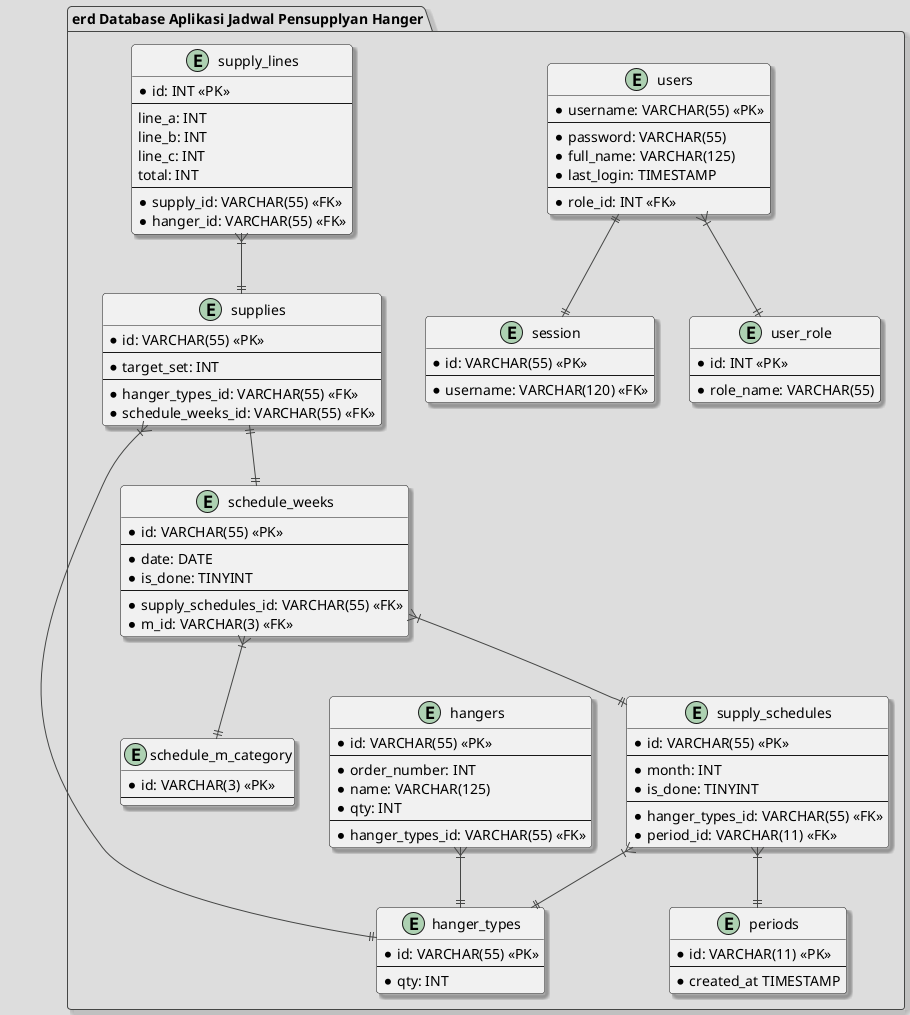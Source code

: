 @startuml

!theme toy
skinparam shadowing true

package "erd Database Aplikasi Jadwal Pensupplyan Hanger" {


entity users {
* username: VARCHAR(55) <<PK>>
--
* password: VARCHAR(55)
* full_name: VARCHAR(125)
* last_login: TIMESTAMP
--
* role_id: INT <<FK>>
}

entity user_role {
* id: INT <<PK>>
--
* role_name: VARCHAR(55)
}

entity session {
* id: VARCHAR(55) <<PK>>
--
* username: VARCHAR(120) <<FK>>
}

entity hanger_types {
* id: VARCHAR(55) <<PK>>
--
* qty: INT
}

entity hangers {
* id: VARCHAR(55) <<PK>>
--
* order_number: INT
* name: VARCHAR(125)
* qty: INT
--
* hanger_types_id: VARCHAR(55) <<FK>>
}

entity periods {
* id: VARCHAR(11) <<PK>>
--
* created_at TIMESTAMP
}

entity schedule_m_category {
* id: VARCHAR(3) <<PK>>
--
}

entity supply_schedules {
* id: VARCHAR(55) <<PK>>
--
* month: INT
* is_done: TINYINT
--
* hanger_types_id: VARCHAR(55) <<FK>>
* period_id: VARCHAR(11) <<FK>>
}

entity schedule_weeks {
* id: VARCHAR(55) <<PK>>
--
* date: DATE
* is_done: TINYINT
--
* supply_schedules_id: VARCHAR(55) <<FK>>
* m_id: VARCHAR(3) <<FK>>
}

entity supplies {
* id: VARCHAR(55) <<PK>>
--
* target_set: INT
--
* hanger_types_id: VARCHAR(55) <<FK>>
* schedule_weeks_id: VARCHAR(55) <<FK>>
}

entity supply_lines {
* id: INT <<PK>>
--
line_a: INT
line_b: INT
line_c: INT
total: INT
--
* supply_id: VARCHAR(55) <<FK>>
* hanger_id: VARCHAR(55) <<FK>>
}

users}|--||user_role
users||--||session
hangers}|--||hanger_types
supply_schedules}|--||periods
supply_schedules}|--||hanger_types
schedule_weeks}|--||schedule_m_category
schedule_weeks}|--||supply_schedules
supplies}|--||hanger_types
supplies||--||schedule_weeks
supply_lines}|--||supplies
}
@enduml
